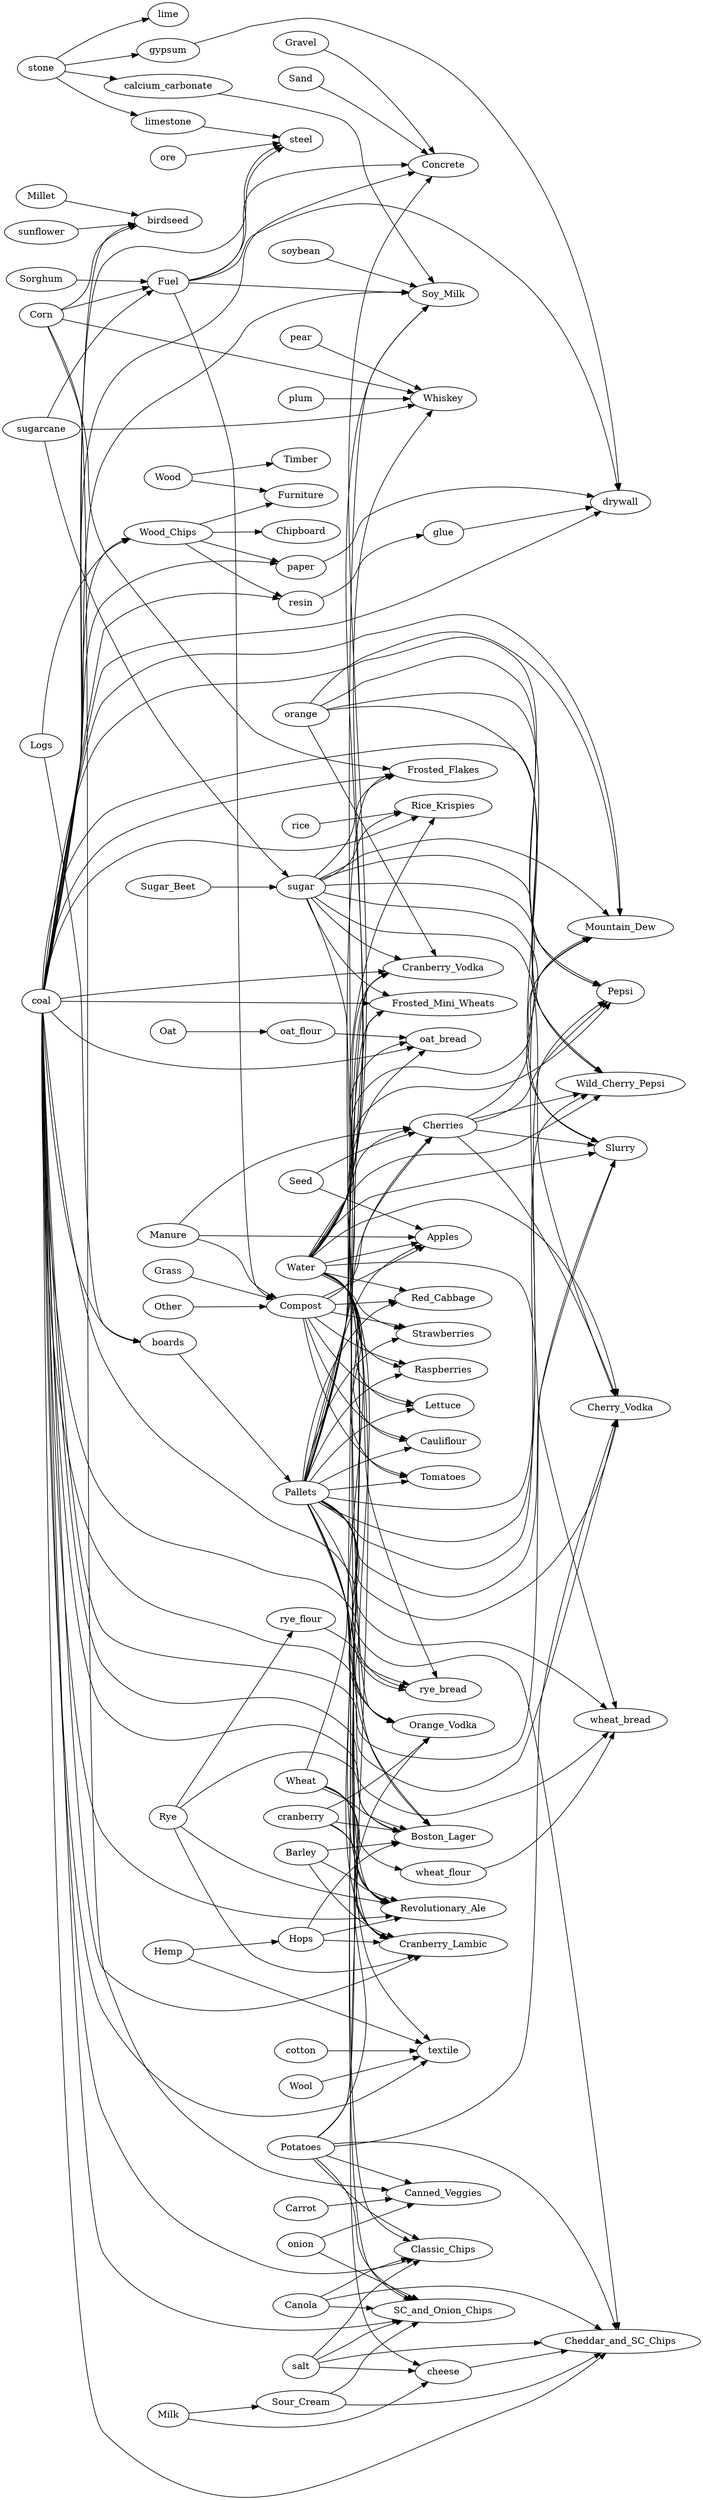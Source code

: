 strict digraph pv {
    rankdir=LR;

    // Orchards
    Seed        -> Apples
    Water       -> Apples
    Manure      -> Apples
    Compost     -> Apples
    Pallets     -> Apples

    Seed        -> Cherries
    Water       -> Cherries
    Manure      -> Cherries
    Compost     -> Cherries
    Pallets     -> Cherries

    // Greenhouses
    Water       -> Lettuce
    Compost     -> Lettuce
    Pallets     -> Lettuce

    Water       -> Tomatoes
    Compost     -> Tomatoes
    Pallets     -> Tomatoes

    Water       -> Cauliflour
    Compost     -> Cauliflour
    Pallets     -> Cauliflour

    Water       -> Red_Cabbage
    Compost     -> Red_Cabbage
    Pallets     -> Red_Cabbage

    Water       -> Strawberries
    Compost     -> Strawberries
    Pallets     -> Strawberries

    Water       -> Raspberries
    Compost     -> Raspberries
    Pallets     -> Raspberries

    // Compost Place
    Manure      -> Compost
    Fuel        -> Compost

    Grass       -> Compost
    Fuel        -> Compost

    Other       -> Compost
    Fuel        -> Compost

    // Pallet Place
    boards -> Pallets

    // Blackcap Birdseed
    Millet      -> birdseed
    sunflower   -> birdseed
    Corn        -> birdseed
    coal        -> birdseed

    // Grain Mill
    Wheat   -> wheat_flour
    Rye     -> rye_flour
    Oat     -> oat_flour

    // Sugar Refinery
    Sugar_Beet  -> sugar
    sugarcane   -> sugar

    // Hops and Props
    Hemp        -> Hops

    // Pjevs Concrete
    Sand        -> Concrete
    Gravel      -> Concrete
    Water       -> Concrete

    Sand        -> Concrete
    Gravel      -> Concrete
    Water       -> Concrete
    coal        -> Concrete

    Sand        -> Concrete
    Gravel      -> Concrete
    Water       -> Concrete
    Fuel        -> Concrete

    // Heartland Bread
    coal        -> wheat_bread
    Water       -> wheat_bread
    Pallets     -> wheat_bread
    wheat_flour -> wheat_bread

    coal        -> oat_bread
    Water       -> oat_bread
    Pallets     -> oat_bread
    oat_flour   -> oat_bread

    coal        -> rye_bread
    Water       -> rye_bread
    Pallets     -> rye_bread
    rye_flour   -> rye_bread

    // Cogent Forest Products
    Wood_Chips  -> paper
    coal        -> paper

    Wood_Chips  -> resin
    coal        -> resin

    Logs        -> boards
    Logs        -> Wood_Chips
    coal        -> boards
    coal        -> Wood_Chips

    // Sam Adams
    coal        -> Boston_Lager
    Wheat       -> Boston_Lager
    Barley      -> Boston_Lager
    Hops        -> Boston_Lager
    cranberry   -> Boston_Lager
    Rye         -> Boston_Lager
    Water       -> Boston_Lager
    Pallets     -> Boston_Lager

    coal        -> Revolutionary_Ale
    Wheat       -> Revolutionary_Ale
    Barley      -> Revolutionary_Ale
    Hops        -> Revolutionary_Ale
    cranberry   -> Revolutionary_Ale
    Rye         -> Revolutionary_Ale
    Water       -> Revolutionary_Ale
    Pallets     -> Revolutionary_Ale

    coal        -> Cranberry_Lambic
    Wheat       -> Cranberry_Lambic
    Barley      -> Cranberry_Lambic
    Hops        -> Cranberry_Lambic
    cranberry   -> Cranberry_Lambic
    Rye         -> Cranberry_Lambic
    Water       -> Cranberry_Lambic
    Pallets     -> Cranberry_Lambic

    // Kellogs
    coal        -> Frosted_Mini_Wheats
    Wheat       -> Frosted_Mini_Wheats
    sugar       -> Frosted_Mini_Wheats
    Pallets     -> Frosted_Mini_Wheats

    coal        -> Frosted_Flakes
    Corn        -> Frosted_Flakes
    sugar       -> Frosted_Flakes
    Pallets     -> Frosted_Flakes

    coal        -> Rice_Krispies
    rice        -> Rice_Krispies
    sugar       -> Rice_Krispies
    Pallets     -> Rice_Krispies

    // Frito Lay
    coal        -> Classic_Chips
    Potatoes    -> Classic_Chips
    Canola      -> Classic_Chips
    salt        -> Classic_Chips
    Pallets     -> Classic_Chips

    coal        -> Cheddar_and_SC_Chips
    Potatoes    -> Cheddar_and_SC_Chips
    Canola      -> Cheddar_and_SC_Chips
    salt        -> Cheddar_and_SC_Chips
    cheese      -> Cheddar_and_SC_Chips
    Sour_Cream  -> Cheddar_and_SC_Chips
    Pallets     -> Cheddar_and_SC_Chips

    coal        -> SC_and_Onion_Chips
    Potatoes    -> SC_and_Onion_Chips
    Canola      -> SC_and_Onion_Chips
    onion       -> SC_and_Onion_Chips
    salt        -> SC_and_Onion_Chips
    Sour_Cream  -> SC_and_Onion_Chips
    Pallets     -> SC_and_Onion_Chips

    // National Gypsum
    coal        -> drywall
    glue        -> drywall
    paper       -> drywall
    gypsum      -> drywall
    Fuel        -> drywall

    // Pepsi
    coal        -> Pepsi
    sugar       -> Pepsi
    Cherries    -> Pepsi
    orange      -> Pepsi
    Water       -> Pepsi
    Pallets     -> Pepsi

    coal        -> Wild_Cherry_Pepsi
    sugar       -> Wild_Cherry_Pepsi
    Cherries    -> Wild_Cherry_Pepsi
    orange      -> Wild_Cherry_Pepsi
    Water       -> Wild_Cherry_Pepsi
    Pallets     -> Wild_Cherry_Pepsi

    coal        -> Mountain_Dew
    sugar       -> Mountain_Dew
    Cherries    -> Mountain_Dew
    orange      -> Mountain_Dew
    Water       -> Mountain_Dew
    Pallets     -> Mountain_Dew

    coal        -> Slurry
    sugar       -> Slurry
    Cherries    -> Slurry
    orange      -> Slurry
    Water       -> Slurry
    Pallets     -> Slurry

    // F.M. Textile
    cotton      -> textile
    Hemp        -> textile
    coal        -> textile
    Wool        -> textile
    Pallets     -> textile

    // User Glue
    resin       -> glue

    // Smirnoff
    coal        -> Cherry_Vodka
    Potatoes    -> Cherry_Vodka
    sugar       -> Cherry_Vodka
    Cherries    -> Cherry_Vodka
    Water       -> Cherry_Vodka
    Pallets     -> Cherry_Vodka

    coal        -> Orange_Vodka
    Potatoes    -> Orange_Vodka
    sugar       -> Orange_Vodka
    cranberry   -> Orange_Vodka
    Water       -> Orange_Vodka
    Pallets     -> Orange_Vodka

    coal        -> Cranberry_Vodka
    Potatoes    -> Cranberry_Vodka
    sugar       -> Cranberry_Vodka
    orange      -> Cranberry_Vodka
    Water       -> Cranberry_Vodka
    Pallets     -> Cranberry_Vodka

    // Silk Soymilk
    coal        -> Soy_Milk
    soybean     -> Soy_Milk
    calcium_carbonate -> Soy_Milk
    Water       -> Soy_Milk
    Fuel        -> Soy_Milk
    Pallets     -> Soy_Milk

    // Shell Fuel
    Sorghum     -> Fuel
    sugarcane   -> Fuel
    Corn        -> Fuel

    // Borden Dairy
    Milk        -> cheese
    Water       -> cheese
    salt        -> cheese

    Milk        -> Sour_Cream

    // Stone Processing
    stone       -> lime
    stone       -> limestone
    stone       -> calcium_carbonate
    stone       -> gypsum

    // Popcorn Suttons
    Water       -> Whiskey
    pear        -> Whiskey
    plum        -> Whiskey
    sugarcane   -> Whiskey
    Corn        -> Whiskey

    // Krystal Steel
    ore         -> steel
    limestone   -> steel
    coal        -> steel
    Fuel        -> steel

    // Furniture Factory
    Wood_Chips  -> Chipboard

    Wood        -> Timber

    Wood_Chips  -> Furniture
    Wood        -> Furniture

    // Delmonte
    Potatoes    -> Canned_Veggies
    Corn        -> Canned_Veggies
    onion       -> Canned_Veggies
    Carrot      -> Canned_Veggies
}
